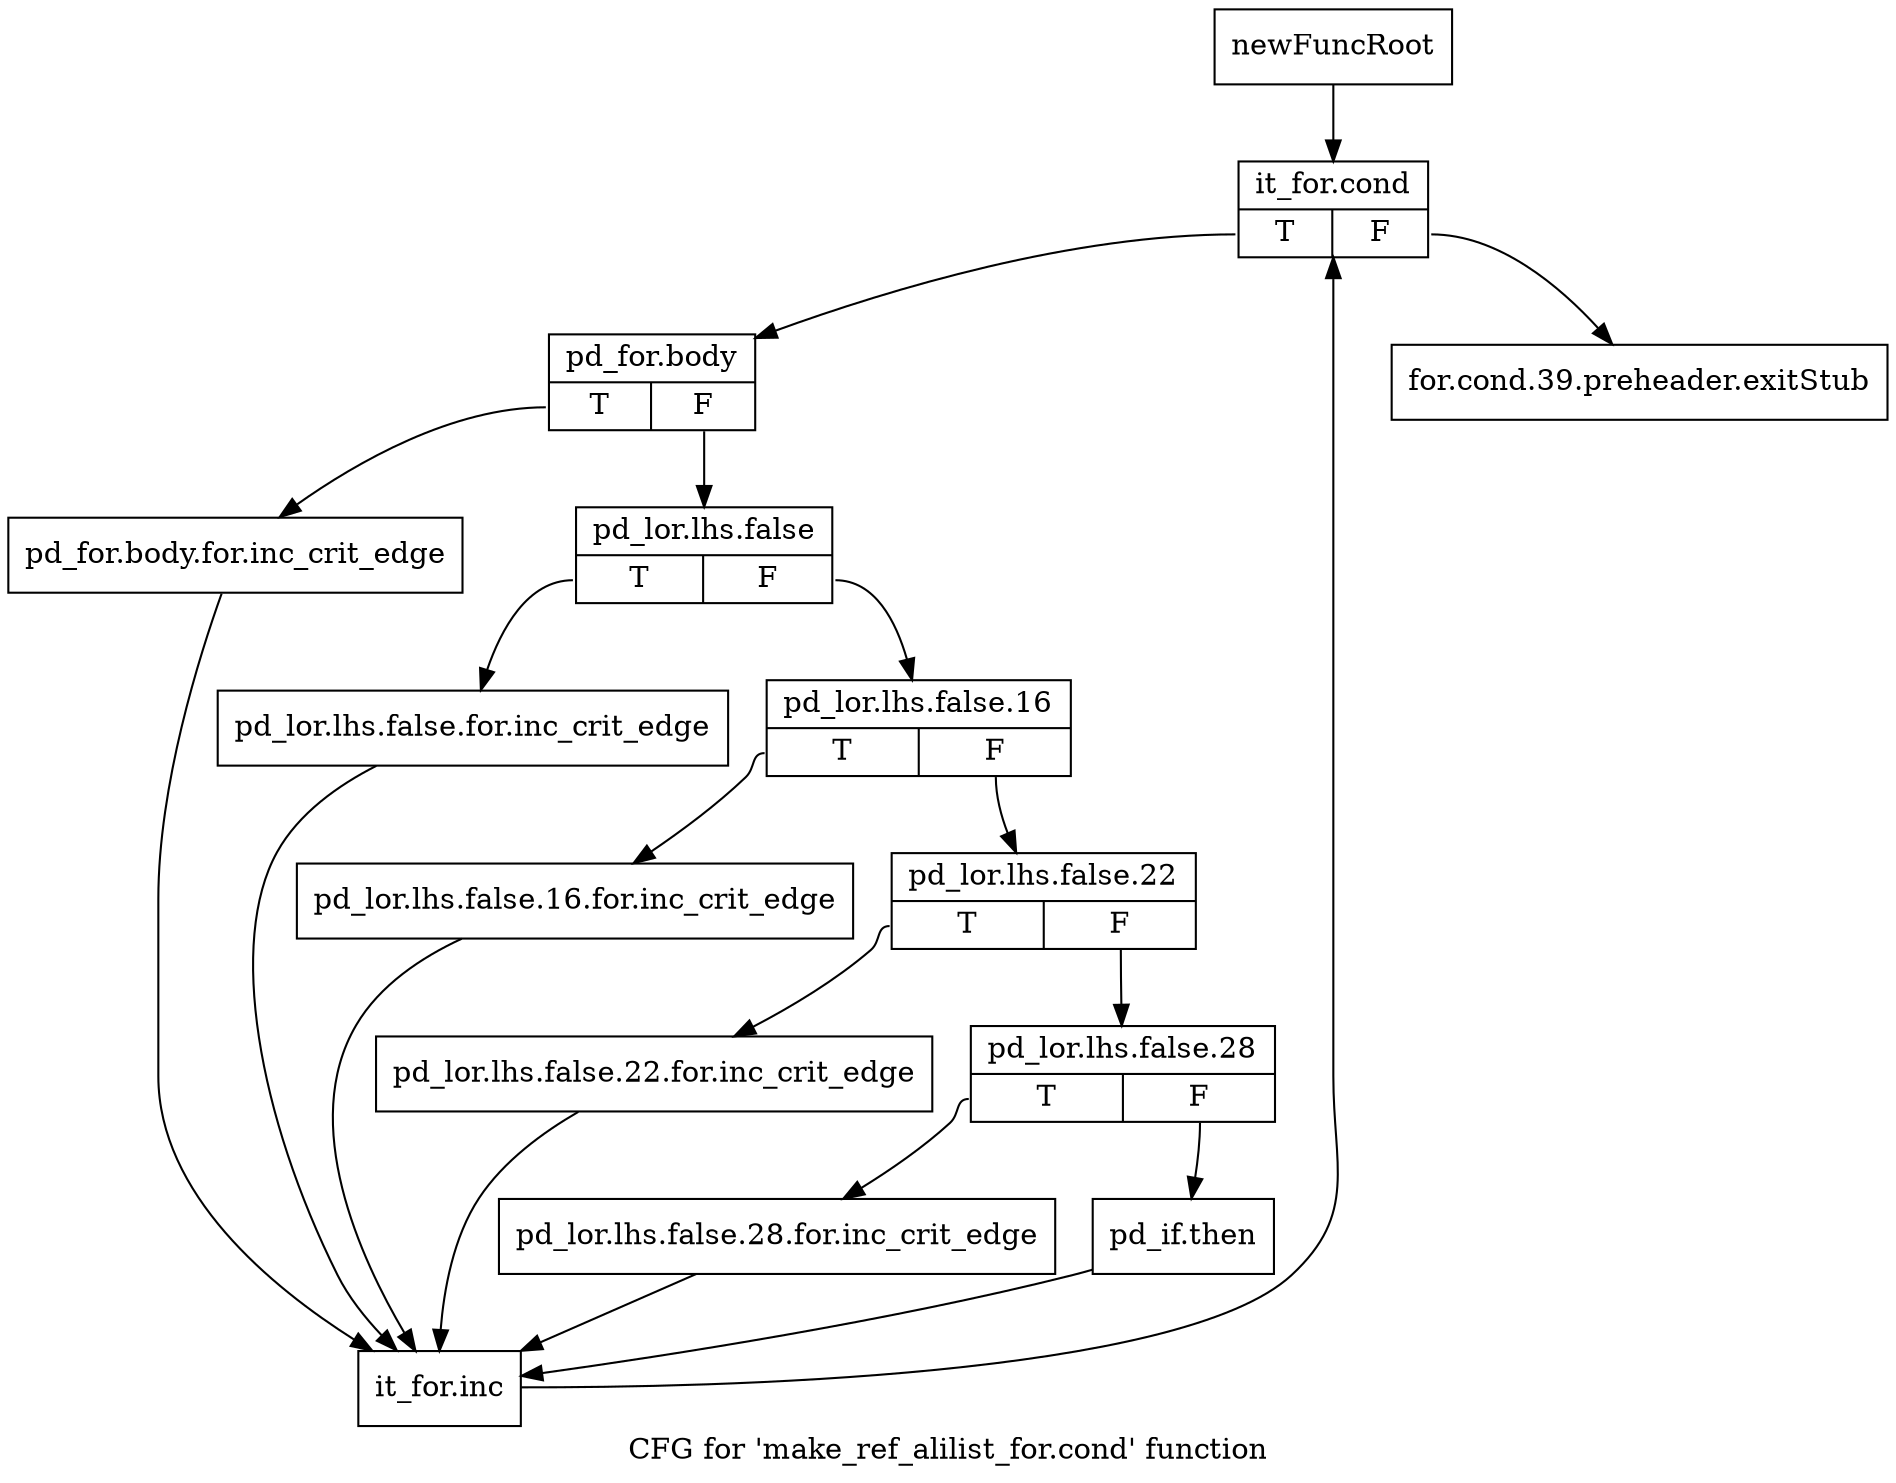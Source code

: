 digraph "CFG for 'make_ref_alilist_for.cond' function" {
	label="CFG for 'make_ref_alilist_for.cond' function";

	Node0x32af400 [shape=record,label="{newFuncRoot}"];
	Node0x32af400 -> Node0x32af4a0;
	Node0x32af450 [shape=record,label="{for.cond.39.preheader.exitStub}"];
	Node0x32af4a0 [shape=record,label="{it_for.cond|{<s0>T|<s1>F}}"];
	Node0x32af4a0:s0 -> Node0x32af4f0;
	Node0x32af4a0:s1 -> Node0x32af450;
	Node0x32af4f0 [shape=record,label="{pd_for.body|{<s0>T|<s1>F}}"];
	Node0x32af4f0:s0 -> Node0x32af810;
	Node0x32af4f0:s1 -> Node0x32af540;
	Node0x32af540 [shape=record,label="{pd_lor.lhs.false|{<s0>T|<s1>F}}"];
	Node0x32af540:s0 -> Node0x32af7c0;
	Node0x32af540:s1 -> Node0x32af590;
	Node0x32af590 [shape=record,label="{pd_lor.lhs.false.16|{<s0>T|<s1>F}}"];
	Node0x32af590:s0 -> Node0x32af770;
	Node0x32af590:s1 -> Node0x32af5e0;
	Node0x32af5e0 [shape=record,label="{pd_lor.lhs.false.22|{<s0>T|<s1>F}}"];
	Node0x32af5e0:s0 -> Node0x32af720;
	Node0x32af5e0:s1 -> Node0x32af630;
	Node0x32af630 [shape=record,label="{pd_lor.lhs.false.28|{<s0>T|<s1>F}}"];
	Node0x32af630:s0 -> Node0x32af6d0;
	Node0x32af630:s1 -> Node0x32af680;
	Node0x32af680 [shape=record,label="{pd_if.then}"];
	Node0x32af680 -> Node0x32af860;
	Node0x32af6d0 [shape=record,label="{pd_lor.lhs.false.28.for.inc_crit_edge}"];
	Node0x32af6d0 -> Node0x32af860;
	Node0x32af720 [shape=record,label="{pd_lor.lhs.false.22.for.inc_crit_edge}"];
	Node0x32af720 -> Node0x32af860;
	Node0x32af770 [shape=record,label="{pd_lor.lhs.false.16.for.inc_crit_edge}"];
	Node0x32af770 -> Node0x32af860;
	Node0x32af7c0 [shape=record,label="{pd_lor.lhs.false.for.inc_crit_edge}"];
	Node0x32af7c0 -> Node0x32af860;
	Node0x32af810 [shape=record,label="{pd_for.body.for.inc_crit_edge}"];
	Node0x32af810 -> Node0x32af860;
	Node0x32af860 [shape=record,label="{it_for.inc}"];
	Node0x32af860 -> Node0x32af4a0;
}
